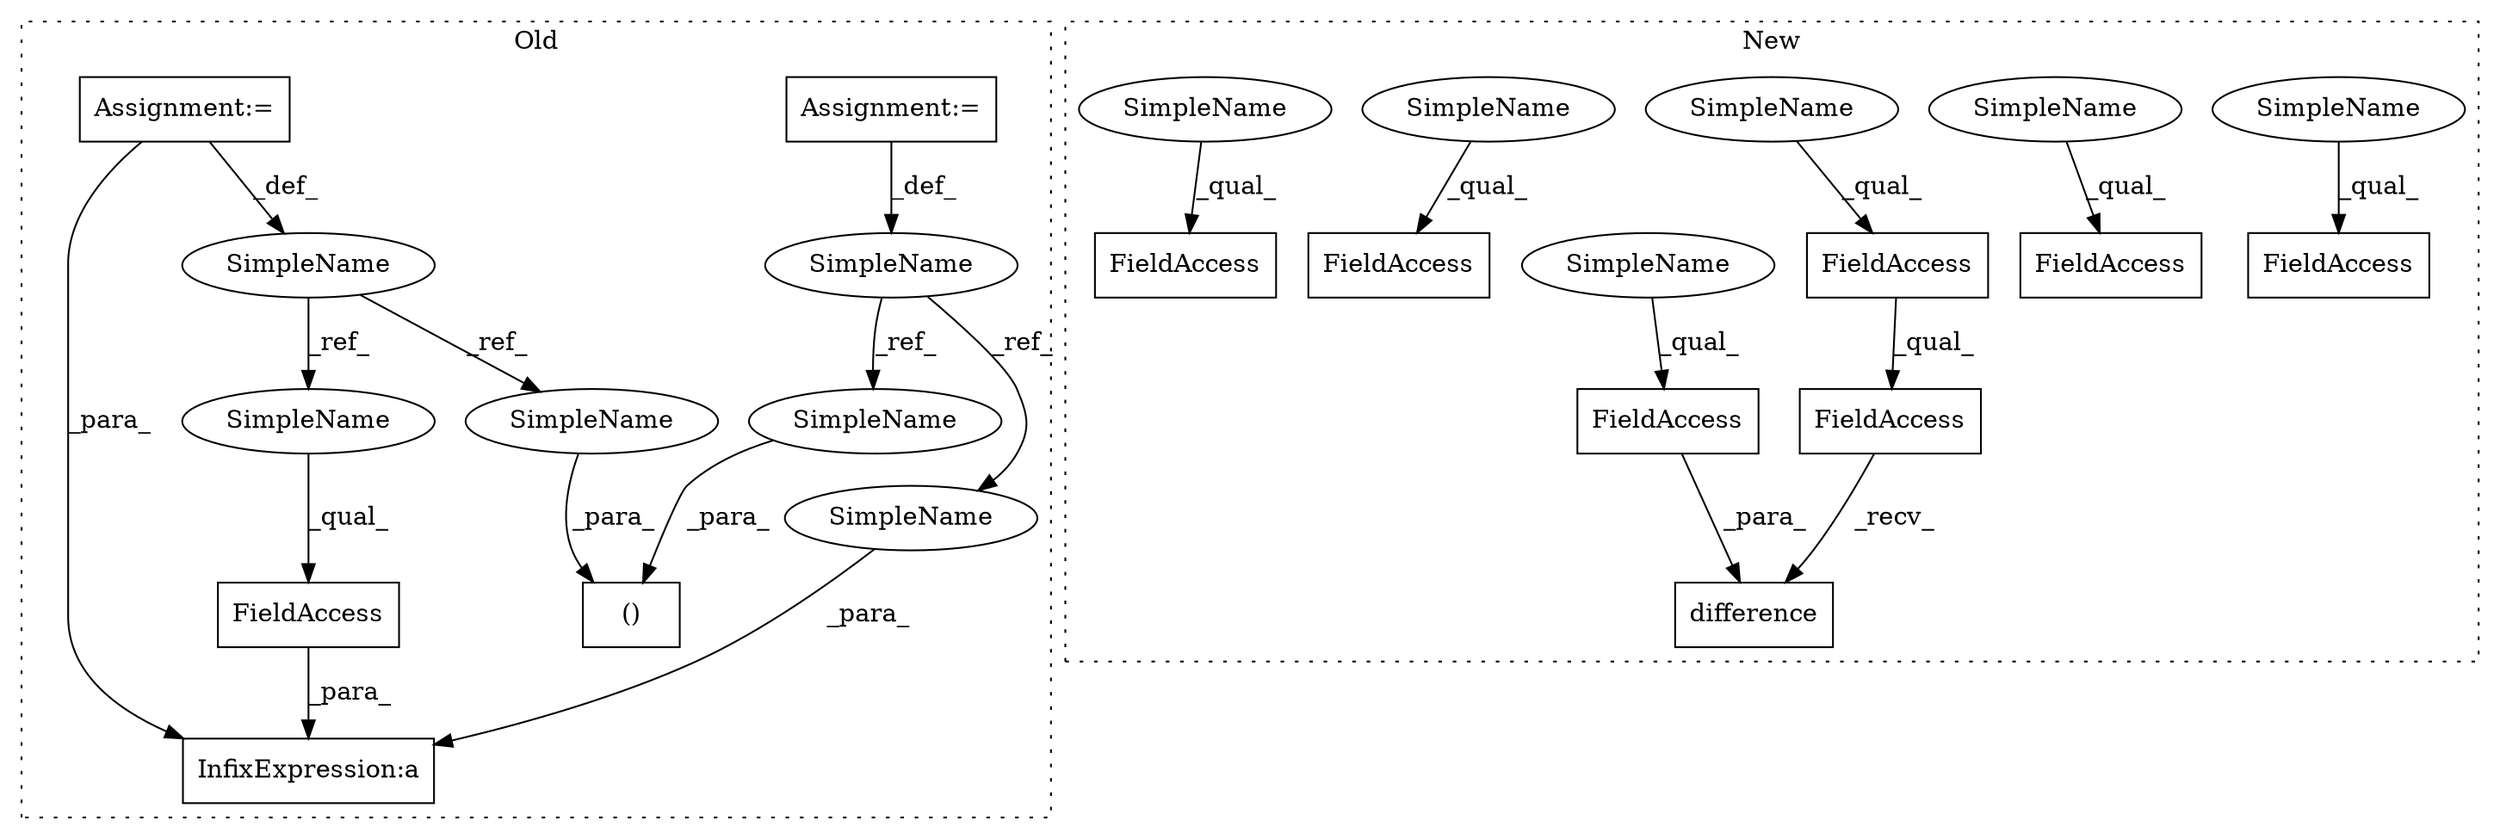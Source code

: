 digraph G {
subgraph cluster0 {
1 [label="()" a="106" s="819" l="25" shape="box"];
4 [label="SimpleName" a="42" s="723" l="1" shape="ellipse"];
5 [label="FieldAccess" a="22" s="955" l="7" shape="box"];
6 [label="InfixExpression:a" a="27" s="962" l="3" shape="box"];
13 [label="SimpleName" a="42" s="684" l="11" shape="ellipse"];
14 [label="Assignment:=" a="7" s="684" l="11" shape="box"];
15 [label="Assignment:=" a="7" s="723" l="1" shape="box"];
22 [label="SimpleName" a="42" s="833" l="11" shape="ellipse"];
23 [label="SimpleName" a="42" s="965" l="11" shape="ellipse"];
24 [label="SimpleName" a="42" s="819" l="1" shape="ellipse"];
25 [label="SimpleName" a="42" s="955" l="1" shape="ellipse"];
label = "Old";
style="dotted";
}
subgraph cluster1 {
2 [label="difference" a="32" s="938,965" l="11,1" shape="box"];
3 [label="FieldAccess" a="22" s="925" l="12" shape="box"];
7 [label="FieldAccess" a="22" s="949" l="16" shape="box"];
8 [label="FieldAccess" a="22" s="1101" l="6" shape="box"];
9 [label="FieldAccess" a="22" s="925" l="6" shape="box"];
10 [label="FieldAccess" a="22" s="855" l="16" shape="box"];
11 [label="FieldAccess" a="22" s="1064" l="16" shape="box"];
12 [label="FieldAccess" a="22" s="915" l="6" shape="box"];
16 [label="SimpleName" a="42" s="1064" l="4" shape="ellipse"];
17 [label="SimpleName" a="42" s="1101" l="4" shape="ellipse"];
18 [label="SimpleName" a="42" s="925" l="4" shape="ellipse"];
19 [label="SimpleName" a="42" s="949" l="4" shape="ellipse"];
20 [label="SimpleName" a="42" s="855" l="4" shape="ellipse"];
21 [label="SimpleName" a="42" s="915" l="4" shape="ellipse"];
label = "New";
style="dotted";
}
3 -> 2 [label="_recv_"];
4 -> 24 [label="_ref_"];
4 -> 25 [label="_ref_"];
5 -> 6 [label="_para_"];
7 -> 2 [label="_para_"];
9 -> 3 [label="_qual_"];
13 -> 23 [label="_ref_"];
13 -> 22 [label="_ref_"];
14 -> 13 [label="_def_"];
15 -> 6 [label="_para_"];
15 -> 4 [label="_def_"];
16 -> 11 [label="_qual_"];
17 -> 8 [label="_qual_"];
18 -> 9 [label="_qual_"];
19 -> 7 [label="_qual_"];
20 -> 10 [label="_qual_"];
21 -> 12 [label="_qual_"];
22 -> 1 [label="_para_"];
23 -> 6 [label="_para_"];
24 -> 1 [label="_para_"];
25 -> 5 [label="_qual_"];
}